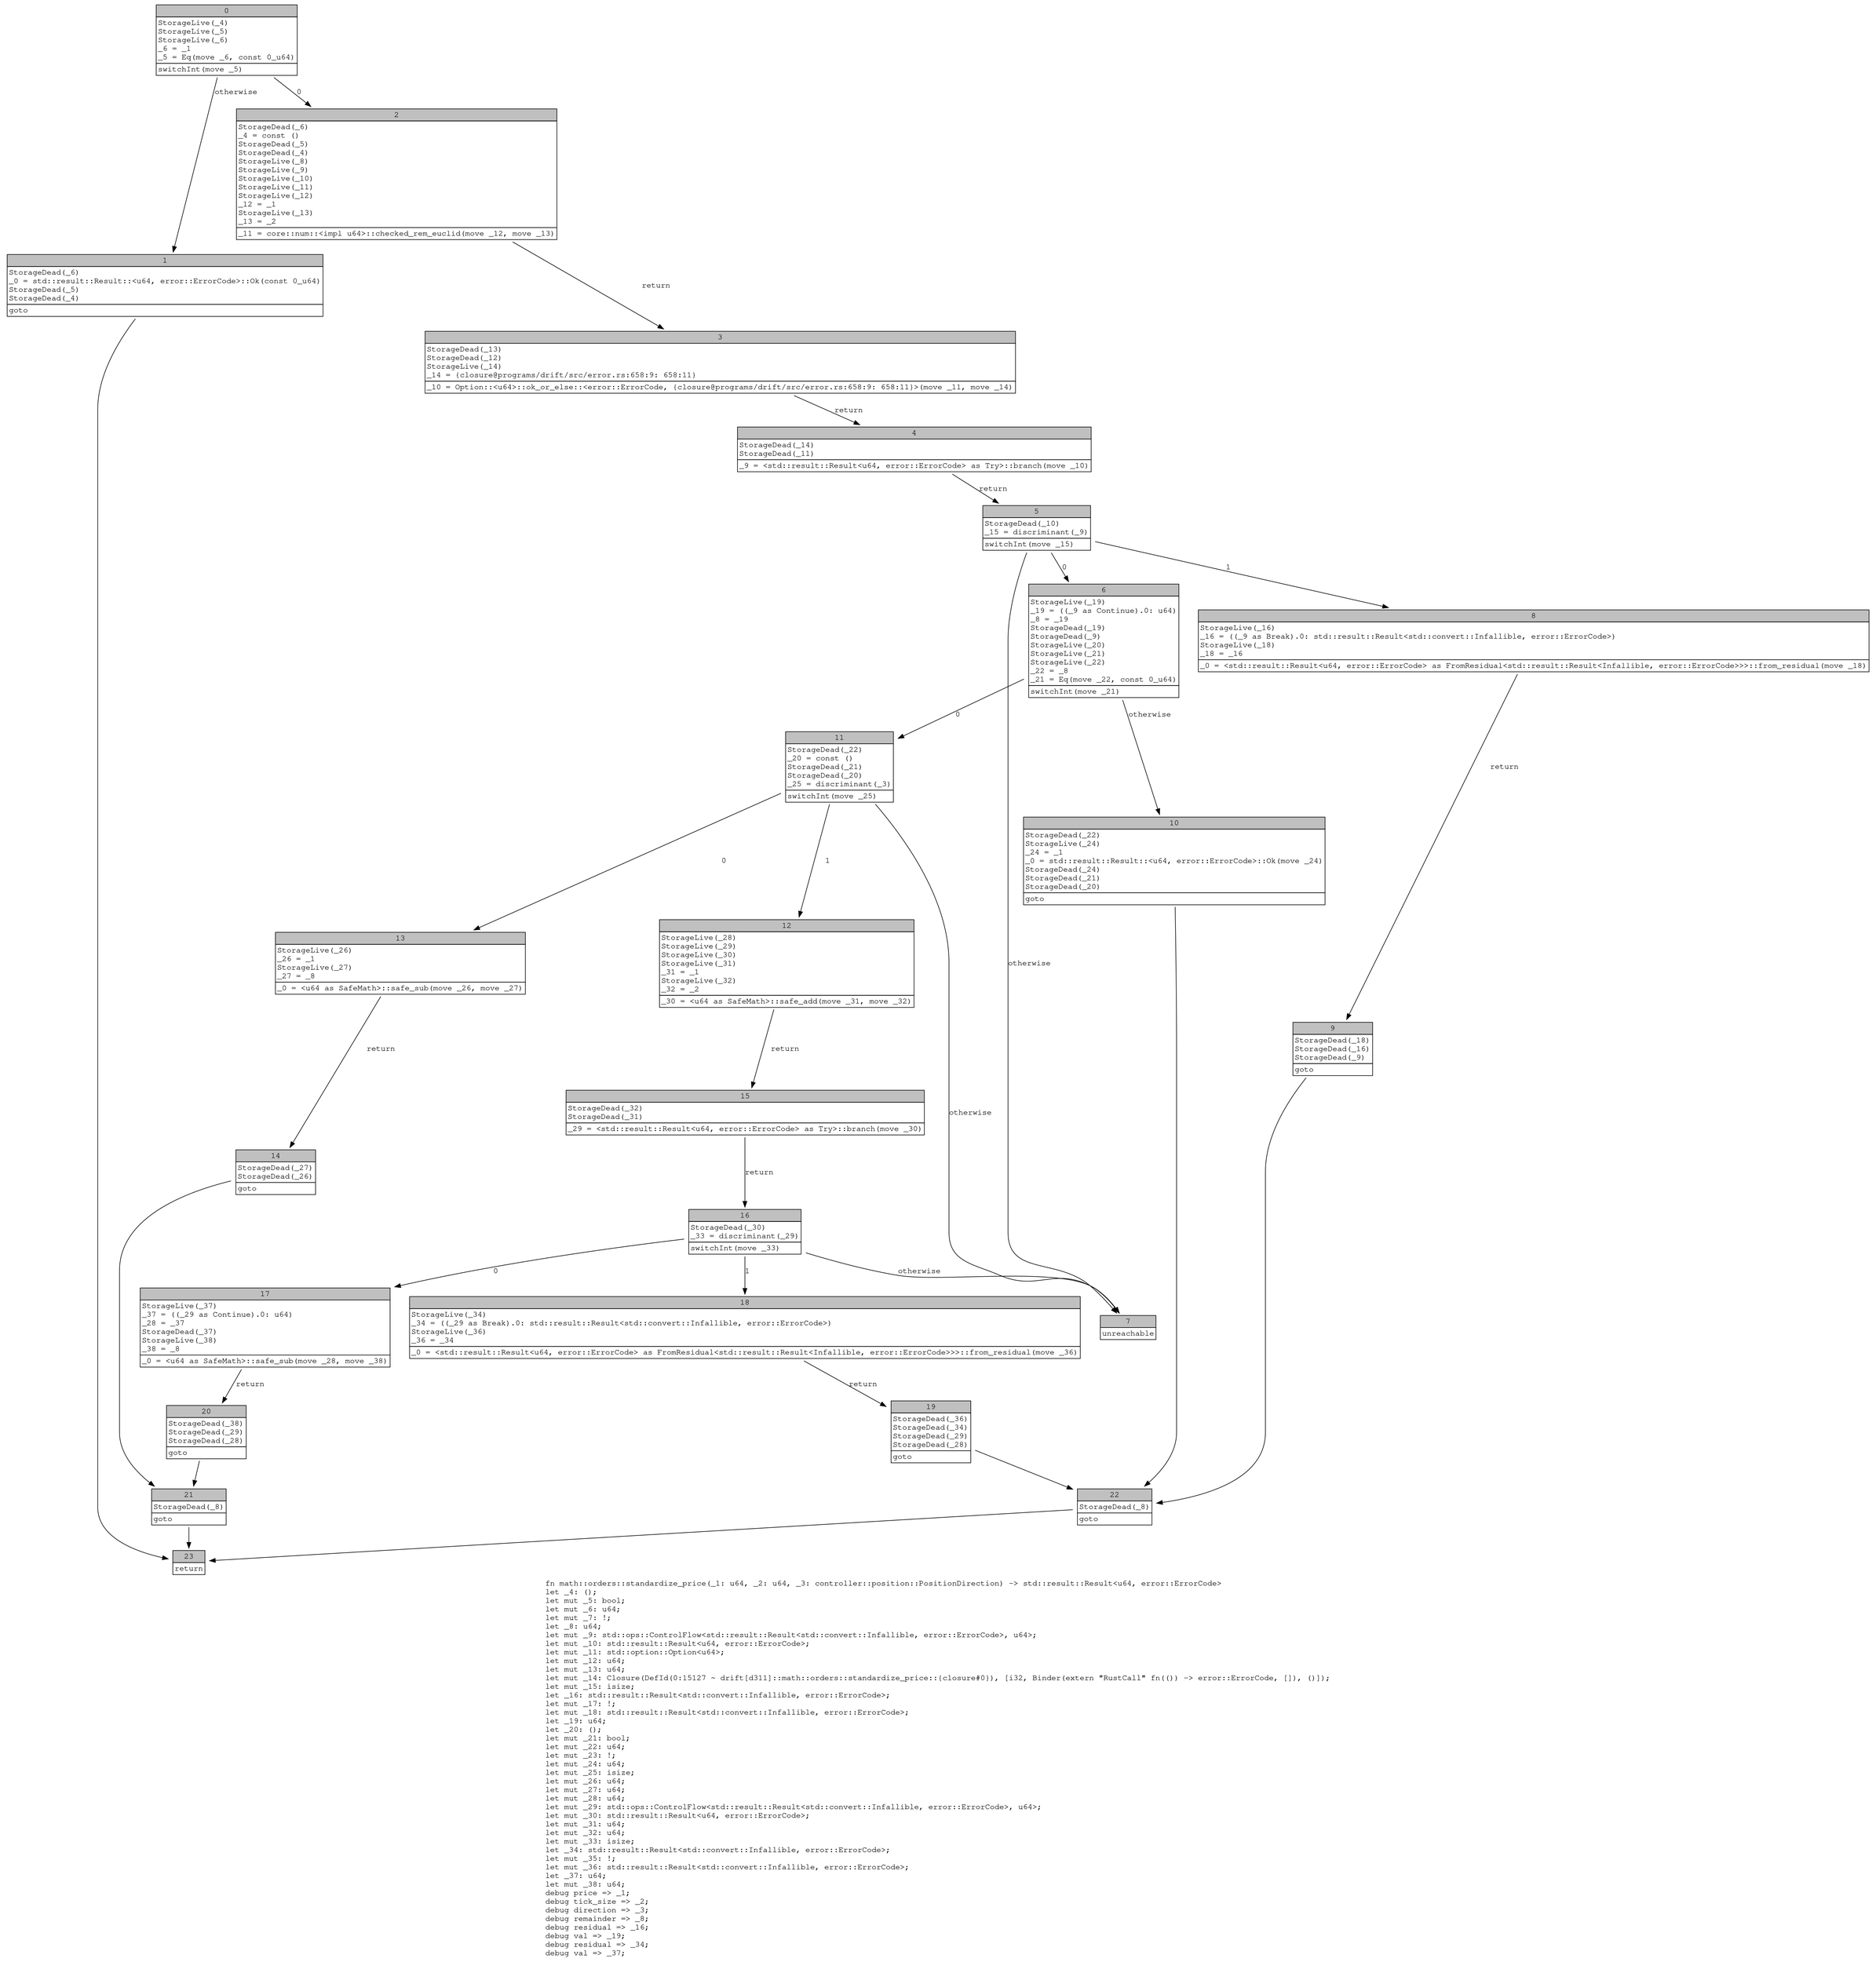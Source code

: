 digraph Mir_0_2594 {
    graph [fontname="Courier, monospace"];
    node [fontname="Courier, monospace"];
    edge [fontname="Courier, monospace"];
    label=<fn math::orders::standardize_price(_1: u64, _2: u64, _3: controller::position::PositionDirection) -&gt; std::result::Result&lt;u64, error::ErrorCode&gt;<br align="left"/>let _4: ();<br align="left"/>let mut _5: bool;<br align="left"/>let mut _6: u64;<br align="left"/>let mut _7: !;<br align="left"/>let _8: u64;<br align="left"/>let mut _9: std::ops::ControlFlow&lt;std::result::Result&lt;std::convert::Infallible, error::ErrorCode&gt;, u64&gt;;<br align="left"/>let mut _10: std::result::Result&lt;u64, error::ErrorCode&gt;;<br align="left"/>let mut _11: std::option::Option&lt;u64&gt;;<br align="left"/>let mut _12: u64;<br align="left"/>let mut _13: u64;<br align="left"/>let mut _14: Closure(DefId(0:15127 ~ drift[d311]::math::orders::standardize_price::{closure#0}), [i32, Binder(extern &quot;RustCall&quot; fn(()) -&gt; error::ErrorCode, []), ()]);<br align="left"/>let mut _15: isize;<br align="left"/>let _16: std::result::Result&lt;std::convert::Infallible, error::ErrorCode&gt;;<br align="left"/>let mut _17: !;<br align="left"/>let mut _18: std::result::Result&lt;std::convert::Infallible, error::ErrorCode&gt;;<br align="left"/>let _19: u64;<br align="left"/>let _20: ();<br align="left"/>let mut _21: bool;<br align="left"/>let mut _22: u64;<br align="left"/>let mut _23: !;<br align="left"/>let mut _24: u64;<br align="left"/>let mut _25: isize;<br align="left"/>let mut _26: u64;<br align="left"/>let mut _27: u64;<br align="left"/>let mut _28: u64;<br align="left"/>let mut _29: std::ops::ControlFlow&lt;std::result::Result&lt;std::convert::Infallible, error::ErrorCode&gt;, u64&gt;;<br align="left"/>let mut _30: std::result::Result&lt;u64, error::ErrorCode&gt;;<br align="left"/>let mut _31: u64;<br align="left"/>let mut _32: u64;<br align="left"/>let mut _33: isize;<br align="left"/>let _34: std::result::Result&lt;std::convert::Infallible, error::ErrorCode&gt;;<br align="left"/>let mut _35: !;<br align="left"/>let mut _36: std::result::Result&lt;std::convert::Infallible, error::ErrorCode&gt;;<br align="left"/>let _37: u64;<br align="left"/>let mut _38: u64;<br align="left"/>debug price =&gt; _1;<br align="left"/>debug tick_size =&gt; _2;<br align="left"/>debug direction =&gt; _3;<br align="left"/>debug remainder =&gt; _8;<br align="left"/>debug residual =&gt; _16;<br align="left"/>debug val =&gt; _19;<br align="left"/>debug residual =&gt; _34;<br align="left"/>debug val =&gt; _37;<br align="left"/>>;
    bb0__0_2594 [shape="none", label=<<table border="0" cellborder="1" cellspacing="0"><tr><td bgcolor="gray" align="center" colspan="1">0</td></tr><tr><td align="left" balign="left">StorageLive(_4)<br/>StorageLive(_5)<br/>StorageLive(_6)<br/>_6 = _1<br/>_5 = Eq(move _6, const 0_u64)<br/></td></tr><tr><td align="left">switchInt(move _5)</td></tr></table>>];
    bb1__0_2594 [shape="none", label=<<table border="0" cellborder="1" cellspacing="0"><tr><td bgcolor="gray" align="center" colspan="1">1</td></tr><tr><td align="left" balign="left">StorageDead(_6)<br/>_0 = std::result::Result::&lt;u64, error::ErrorCode&gt;::Ok(const 0_u64)<br/>StorageDead(_5)<br/>StorageDead(_4)<br/></td></tr><tr><td align="left">goto</td></tr></table>>];
    bb2__0_2594 [shape="none", label=<<table border="0" cellborder="1" cellspacing="0"><tr><td bgcolor="gray" align="center" colspan="1">2</td></tr><tr><td align="left" balign="left">StorageDead(_6)<br/>_4 = const ()<br/>StorageDead(_5)<br/>StorageDead(_4)<br/>StorageLive(_8)<br/>StorageLive(_9)<br/>StorageLive(_10)<br/>StorageLive(_11)<br/>StorageLive(_12)<br/>_12 = _1<br/>StorageLive(_13)<br/>_13 = _2<br/></td></tr><tr><td align="left">_11 = core::num::&lt;impl u64&gt;::checked_rem_euclid(move _12, move _13)</td></tr></table>>];
    bb3__0_2594 [shape="none", label=<<table border="0" cellborder="1" cellspacing="0"><tr><td bgcolor="gray" align="center" colspan="1">3</td></tr><tr><td align="left" balign="left">StorageDead(_13)<br/>StorageDead(_12)<br/>StorageLive(_14)<br/>_14 = {closure@programs/drift/src/error.rs:658:9: 658:11}<br/></td></tr><tr><td align="left">_10 = Option::&lt;u64&gt;::ok_or_else::&lt;error::ErrorCode, {closure@programs/drift/src/error.rs:658:9: 658:11}&gt;(move _11, move _14)</td></tr></table>>];
    bb4__0_2594 [shape="none", label=<<table border="0" cellborder="1" cellspacing="0"><tr><td bgcolor="gray" align="center" colspan="1">4</td></tr><tr><td align="left" balign="left">StorageDead(_14)<br/>StorageDead(_11)<br/></td></tr><tr><td align="left">_9 = &lt;std::result::Result&lt;u64, error::ErrorCode&gt; as Try&gt;::branch(move _10)</td></tr></table>>];
    bb5__0_2594 [shape="none", label=<<table border="0" cellborder="1" cellspacing="0"><tr><td bgcolor="gray" align="center" colspan="1">5</td></tr><tr><td align="left" balign="left">StorageDead(_10)<br/>_15 = discriminant(_9)<br/></td></tr><tr><td align="left">switchInt(move _15)</td></tr></table>>];
    bb6__0_2594 [shape="none", label=<<table border="0" cellborder="1" cellspacing="0"><tr><td bgcolor="gray" align="center" colspan="1">6</td></tr><tr><td align="left" balign="left">StorageLive(_19)<br/>_19 = ((_9 as Continue).0: u64)<br/>_8 = _19<br/>StorageDead(_19)<br/>StorageDead(_9)<br/>StorageLive(_20)<br/>StorageLive(_21)<br/>StorageLive(_22)<br/>_22 = _8<br/>_21 = Eq(move _22, const 0_u64)<br/></td></tr><tr><td align="left">switchInt(move _21)</td></tr></table>>];
    bb7__0_2594 [shape="none", label=<<table border="0" cellborder="1" cellspacing="0"><tr><td bgcolor="gray" align="center" colspan="1">7</td></tr><tr><td align="left">unreachable</td></tr></table>>];
    bb8__0_2594 [shape="none", label=<<table border="0" cellborder="1" cellspacing="0"><tr><td bgcolor="gray" align="center" colspan="1">8</td></tr><tr><td align="left" balign="left">StorageLive(_16)<br/>_16 = ((_9 as Break).0: std::result::Result&lt;std::convert::Infallible, error::ErrorCode&gt;)<br/>StorageLive(_18)<br/>_18 = _16<br/></td></tr><tr><td align="left">_0 = &lt;std::result::Result&lt;u64, error::ErrorCode&gt; as FromResidual&lt;std::result::Result&lt;Infallible, error::ErrorCode&gt;&gt;&gt;::from_residual(move _18)</td></tr></table>>];
    bb9__0_2594 [shape="none", label=<<table border="0" cellborder="1" cellspacing="0"><tr><td bgcolor="gray" align="center" colspan="1">9</td></tr><tr><td align="left" balign="left">StorageDead(_18)<br/>StorageDead(_16)<br/>StorageDead(_9)<br/></td></tr><tr><td align="left">goto</td></tr></table>>];
    bb10__0_2594 [shape="none", label=<<table border="0" cellborder="1" cellspacing="0"><tr><td bgcolor="gray" align="center" colspan="1">10</td></tr><tr><td align="left" balign="left">StorageDead(_22)<br/>StorageLive(_24)<br/>_24 = _1<br/>_0 = std::result::Result::&lt;u64, error::ErrorCode&gt;::Ok(move _24)<br/>StorageDead(_24)<br/>StorageDead(_21)<br/>StorageDead(_20)<br/></td></tr><tr><td align="left">goto</td></tr></table>>];
    bb11__0_2594 [shape="none", label=<<table border="0" cellborder="1" cellspacing="0"><tr><td bgcolor="gray" align="center" colspan="1">11</td></tr><tr><td align="left" balign="left">StorageDead(_22)<br/>_20 = const ()<br/>StorageDead(_21)<br/>StorageDead(_20)<br/>_25 = discriminant(_3)<br/></td></tr><tr><td align="left">switchInt(move _25)</td></tr></table>>];
    bb12__0_2594 [shape="none", label=<<table border="0" cellborder="1" cellspacing="0"><tr><td bgcolor="gray" align="center" colspan="1">12</td></tr><tr><td align="left" balign="left">StorageLive(_28)<br/>StorageLive(_29)<br/>StorageLive(_30)<br/>StorageLive(_31)<br/>_31 = _1<br/>StorageLive(_32)<br/>_32 = _2<br/></td></tr><tr><td align="left">_30 = &lt;u64 as SafeMath&gt;::safe_add(move _31, move _32)</td></tr></table>>];
    bb13__0_2594 [shape="none", label=<<table border="0" cellborder="1" cellspacing="0"><tr><td bgcolor="gray" align="center" colspan="1">13</td></tr><tr><td align="left" balign="left">StorageLive(_26)<br/>_26 = _1<br/>StorageLive(_27)<br/>_27 = _8<br/></td></tr><tr><td align="left">_0 = &lt;u64 as SafeMath&gt;::safe_sub(move _26, move _27)</td></tr></table>>];
    bb14__0_2594 [shape="none", label=<<table border="0" cellborder="1" cellspacing="0"><tr><td bgcolor="gray" align="center" colspan="1">14</td></tr><tr><td align="left" balign="left">StorageDead(_27)<br/>StorageDead(_26)<br/></td></tr><tr><td align="left">goto</td></tr></table>>];
    bb15__0_2594 [shape="none", label=<<table border="0" cellborder="1" cellspacing="0"><tr><td bgcolor="gray" align="center" colspan="1">15</td></tr><tr><td align="left" balign="left">StorageDead(_32)<br/>StorageDead(_31)<br/></td></tr><tr><td align="left">_29 = &lt;std::result::Result&lt;u64, error::ErrorCode&gt; as Try&gt;::branch(move _30)</td></tr></table>>];
    bb16__0_2594 [shape="none", label=<<table border="0" cellborder="1" cellspacing="0"><tr><td bgcolor="gray" align="center" colspan="1">16</td></tr><tr><td align="left" balign="left">StorageDead(_30)<br/>_33 = discriminant(_29)<br/></td></tr><tr><td align="left">switchInt(move _33)</td></tr></table>>];
    bb17__0_2594 [shape="none", label=<<table border="0" cellborder="1" cellspacing="0"><tr><td bgcolor="gray" align="center" colspan="1">17</td></tr><tr><td align="left" balign="left">StorageLive(_37)<br/>_37 = ((_29 as Continue).0: u64)<br/>_28 = _37<br/>StorageDead(_37)<br/>StorageLive(_38)<br/>_38 = _8<br/></td></tr><tr><td align="left">_0 = &lt;u64 as SafeMath&gt;::safe_sub(move _28, move _38)</td></tr></table>>];
    bb18__0_2594 [shape="none", label=<<table border="0" cellborder="1" cellspacing="0"><tr><td bgcolor="gray" align="center" colspan="1">18</td></tr><tr><td align="left" balign="left">StorageLive(_34)<br/>_34 = ((_29 as Break).0: std::result::Result&lt;std::convert::Infallible, error::ErrorCode&gt;)<br/>StorageLive(_36)<br/>_36 = _34<br/></td></tr><tr><td align="left">_0 = &lt;std::result::Result&lt;u64, error::ErrorCode&gt; as FromResidual&lt;std::result::Result&lt;Infallible, error::ErrorCode&gt;&gt;&gt;::from_residual(move _36)</td></tr></table>>];
    bb19__0_2594 [shape="none", label=<<table border="0" cellborder="1" cellspacing="0"><tr><td bgcolor="gray" align="center" colspan="1">19</td></tr><tr><td align="left" balign="left">StorageDead(_36)<br/>StorageDead(_34)<br/>StorageDead(_29)<br/>StorageDead(_28)<br/></td></tr><tr><td align="left">goto</td></tr></table>>];
    bb20__0_2594 [shape="none", label=<<table border="0" cellborder="1" cellspacing="0"><tr><td bgcolor="gray" align="center" colspan="1">20</td></tr><tr><td align="left" balign="left">StorageDead(_38)<br/>StorageDead(_29)<br/>StorageDead(_28)<br/></td></tr><tr><td align="left">goto</td></tr></table>>];
    bb21__0_2594 [shape="none", label=<<table border="0" cellborder="1" cellspacing="0"><tr><td bgcolor="gray" align="center" colspan="1">21</td></tr><tr><td align="left" balign="left">StorageDead(_8)<br/></td></tr><tr><td align="left">goto</td></tr></table>>];
    bb22__0_2594 [shape="none", label=<<table border="0" cellborder="1" cellspacing="0"><tr><td bgcolor="gray" align="center" colspan="1">22</td></tr><tr><td align="left" balign="left">StorageDead(_8)<br/></td></tr><tr><td align="left">goto</td></tr></table>>];
    bb23__0_2594 [shape="none", label=<<table border="0" cellborder="1" cellspacing="0"><tr><td bgcolor="gray" align="center" colspan="1">23</td></tr><tr><td align="left">return</td></tr></table>>];
    bb0__0_2594 -> bb2__0_2594 [label="0"];
    bb0__0_2594 -> bb1__0_2594 [label="otherwise"];
    bb1__0_2594 -> bb23__0_2594 [label=""];
    bb2__0_2594 -> bb3__0_2594 [label="return"];
    bb3__0_2594 -> bb4__0_2594 [label="return"];
    bb4__0_2594 -> bb5__0_2594 [label="return"];
    bb5__0_2594 -> bb6__0_2594 [label="0"];
    bb5__0_2594 -> bb8__0_2594 [label="1"];
    bb5__0_2594 -> bb7__0_2594 [label="otherwise"];
    bb6__0_2594 -> bb11__0_2594 [label="0"];
    bb6__0_2594 -> bb10__0_2594 [label="otherwise"];
    bb8__0_2594 -> bb9__0_2594 [label="return"];
    bb9__0_2594 -> bb22__0_2594 [label=""];
    bb10__0_2594 -> bb22__0_2594 [label=""];
    bb11__0_2594 -> bb13__0_2594 [label="0"];
    bb11__0_2594 -> bb12__0_2594 [label="1"];
    bb11__0_2594 -> bb7__0_2594 [label="otherwise"];
    bb12__0_2594 -> bb15__0_2594 [label="return"];
    bb13__0_2594 -> bb14__0_2594 [label="return"];
    bb14__0_2594 -> bb21__0_2594 [label=""];
    bb15__0_2594 -> bb16__0_2594 [label="return"];
    bb16__0_2594 -> bb17__0_2594 [label="0"];
    bb16__0_2594 -> bb18__0_2594 [label="1"];
    bb16__0_2594 -> bb7__0_2594 [label="otherwise"];
    bb17__0_2594 -> bb20__0_2594 [label="return"];
    bb18__0_2594 -> bb19__0_2594 [label="return"];
    bb19__0_2594 -> bb22__0_2594 [label=""];
    bb20__0_2594 -> bb21__0_2594 [label=""];
    bb21__0_2594 -> bb23__0_2594 [label=""];
    bb22__0_2594 -> bb23__0_2594 [label=""];
}
